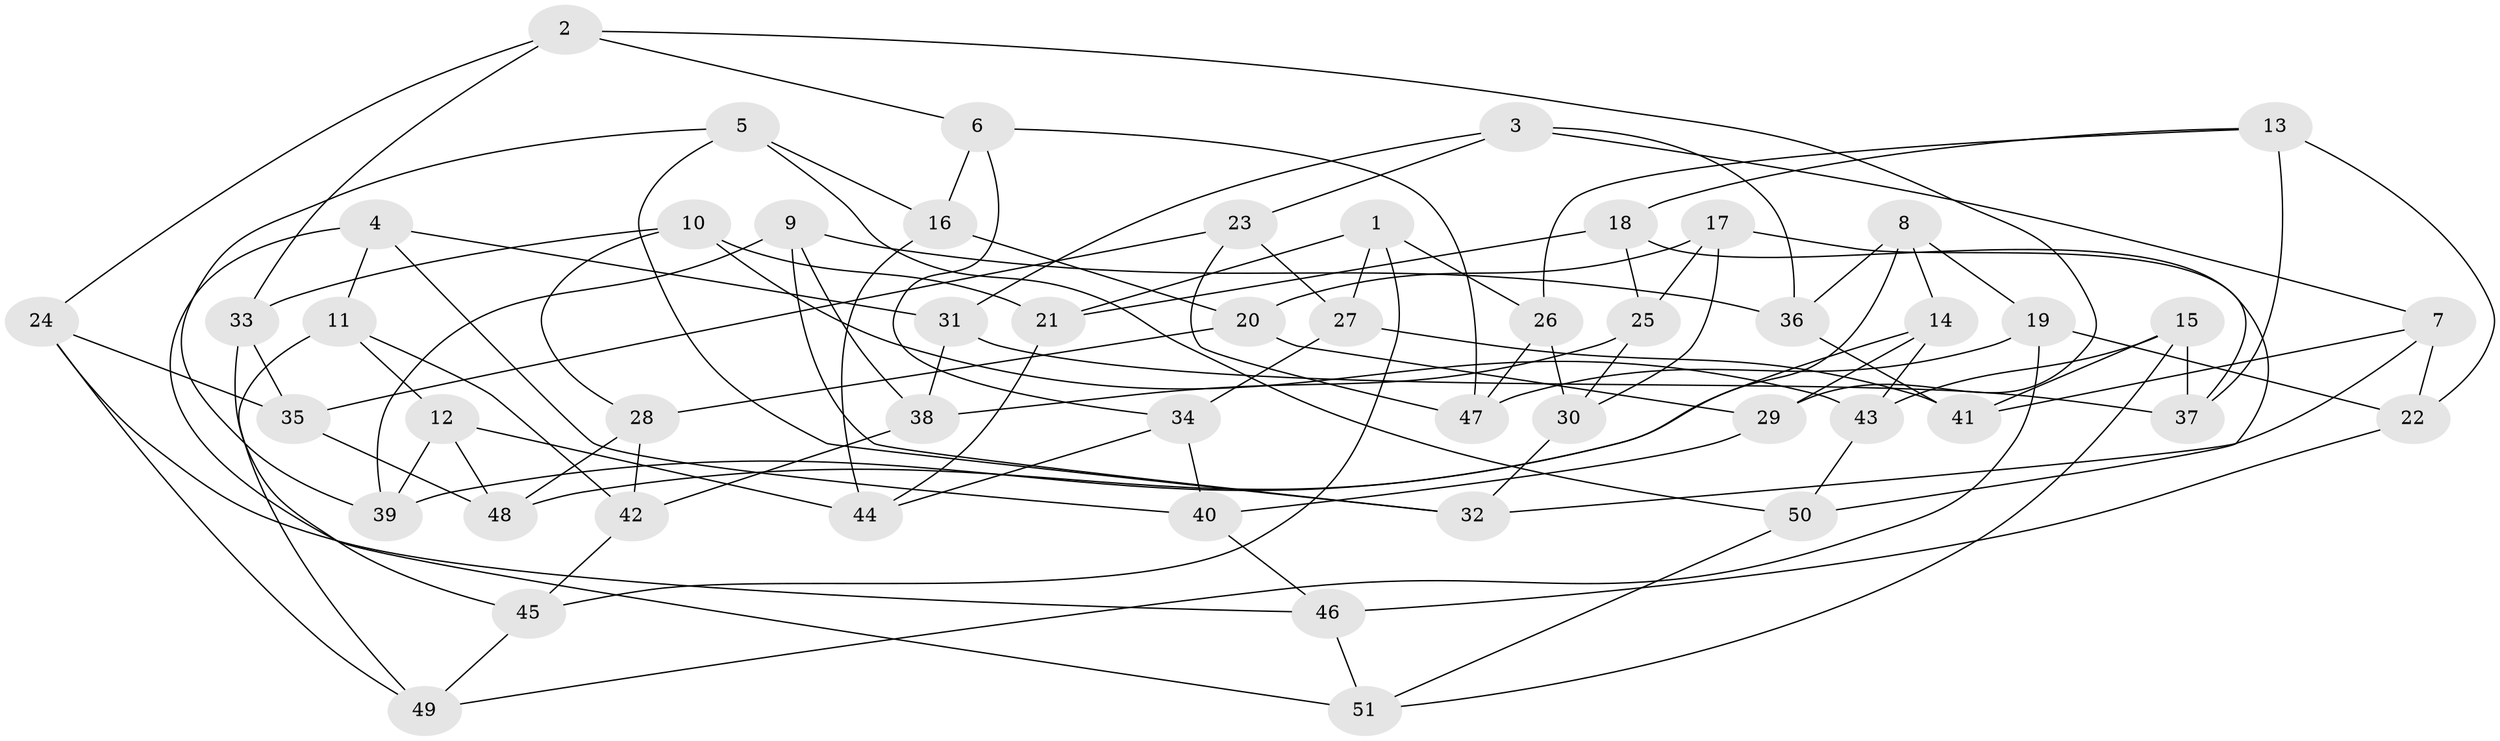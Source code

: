 // coarse degree distribution, {7: 0.06666666666666667, 9: 0.2, 5: 0.26666666666666666, 8: 0.2, 4: 0.26666666666666666}
// Generated by graph-tools (version 1.1) at 2025/20/03/04/25 18:20:54]
// undirected, 51 vertices, 102 edges
graph export_dot {
graph [start="1"]
  node [color=gray90,style=filled];
  1;
  2;
  3;
  4;
  5;
  6;
  7;
  8;
  9;
  10;
  11;
  12;
  13;
  14;
  15;
  16;
  17;
  18;
  19;
  20;
  21;
  22;
  23;
  24;
  25;
  26;
  27;
  28;
  29;
  30;
  31;
  32;
  33;
  34;
  35;
  36;
  37;
  38;
  39;
  40;
  41;
  42;
  43;
  44;
  45;
  46;
  47;
  48;
  49;
  50;
  51;
  1 -- 26;
  1 -- 27;
  1 -- 21;
  1 -- 45;
  2 -- 24;
  2 -- 29;
  2 -- 33;
  2 -- 6;
  3 -- 36;
  3 -- 7;
  3 -- 31;
  3 -- 23;
  4 -- 40;
  4 -- 11;
  4 -- 31;
  4 -- 51;
  5 -- 32;
  5 -- 16;
  5 -- 39;
  5 -- 50;
  6 -- 34;
  6 -- 16;
  6 -- 47;
  7 -- 22;
  7 -- 32;
  7 -- 41;
  8 -- 19;
  8 -- 36;
  8 -- 48;
  8 -- 14;
  9 -- 39;
  9 -- 38;
  9 -- 36;
  9 -- 32;
  10 -- 43;
  10 -- 21;
  10 -- 33;
  10 -- 28;
  11 -- 12;
  11 -- 49;
  11 -- 42;
  12 -- 39;
  12 -- 44;
  12 -- 48;
  13 -- 18;
  13 -- 26;
  13 -- 37;
  13 -- 22;
  14 -- 43;
  14 -- 39;
  14 -- 29;
  15 -- 51;
  15 -- 41;
  15 -- 43;
  15 -- 37;
  16 -- 20;
  16 -- 44;
  17 -- 37;
  17 -- 30;
  17 -- 20;
  17 -- 25;
  18 -- 25;
  18 -- 21;
  18 -- 50;
  19 -- 49;
  19 -- 47;
  19 -- 22;
  20 -- 28;
  20 -- 29;
  21 -- 44;
  22 -- 46;
  23 -- 47;
  23 -- 27;
  23 -- 35;
  24 -- 35;
  24 -- 46;
  24 -- 49;
  25 -- 38;
  25 -- 30;
  26 -- 30;
  26 -- 47;
  27 -- 41;
  27 -- 34;
  28 -- 42;
  28 -- 48;
  29 -- 40;
  30 -- 32;
  31 -- 37;
  31 -- 38;
  33 -- 35;
  33 -- 45;
  34 -- 44;
  34 -- 40;
  35 -- 48;
  36 -- 41;
  38 -- 42;
  40 -- 46;
  42 -- 45;
  43 -- 50;
  45 -- 49;
  46 -- 51;
  50 -- 51;
}
